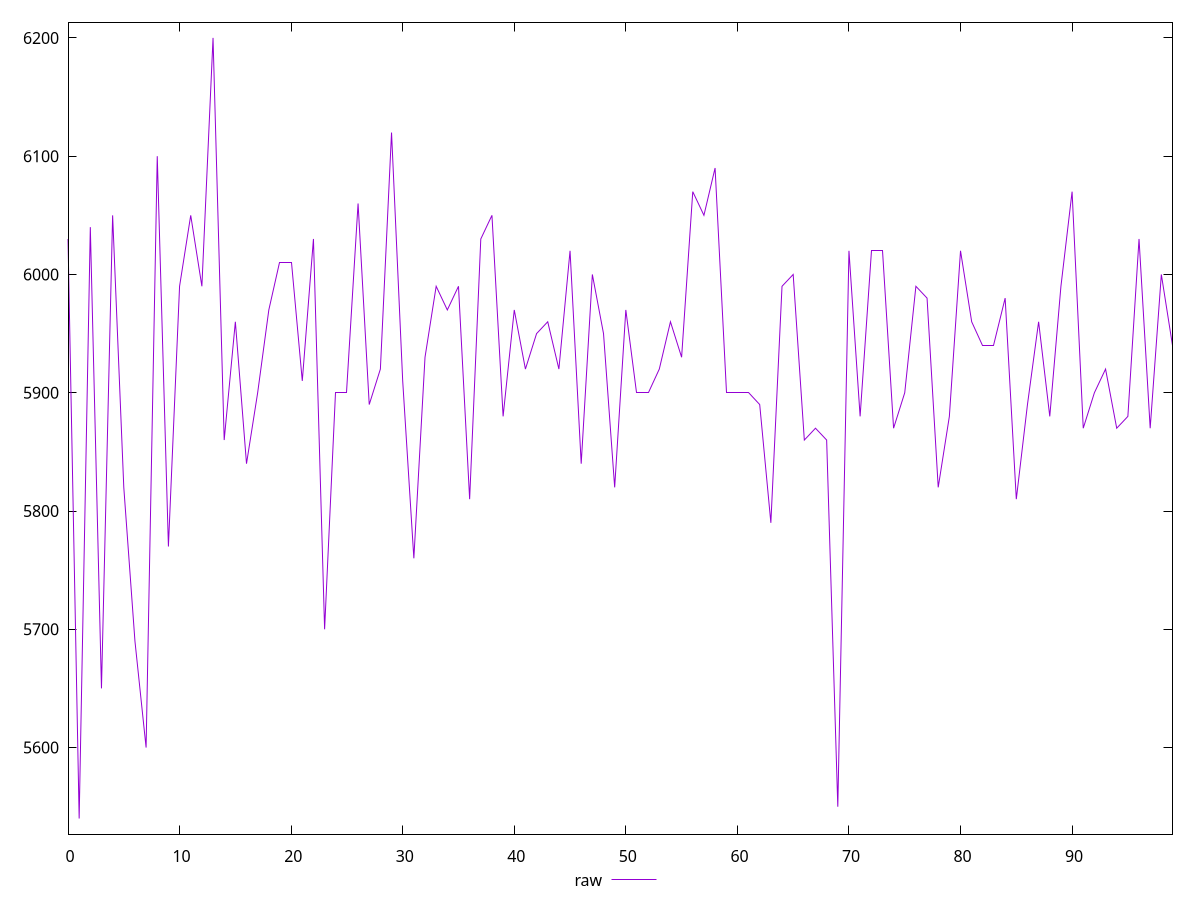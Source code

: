 reset

$raw <<EOF
0 6030
1 5540
2 6040
3 5650
4 6050
5 5820
6 5690
7 5600
8 6100
9 5770
10 5990
11 6050
12 5990
13 6200
14 5860
15 5960
16 5840
17 5900
18 5970
19 6010
20 6010
21 5910
22 6030
23 5700
24 5900
25 5900
26 6060
27 5890
28 5920
29 6120
30 5910
31 5760
32 5930
33 5990
34 5970
35 5990
36 5810
37 6030
38 6050
39 5880
40 5970
41 5920
42 5950
43 5960
44 5920
45 6020
46 5840
47 6000
48 5950
49 5820
50 5970
51 5900
52 5900
53 5920
54 5960
55 5930
56 6070
57 6050
58 6090
59 5900
60 5900
61 5900
62 5890
63 5790
64 5990
65 6000
66 5860
67 5870
68 5860
69 5550
70 6020
71 5880
72 6020
73 6020
74 5870
75 5900
76 5990
77 5980
78 5820
79 5880
80 6020
81 5960
82 5940
83 5940
84 5980
85 5810
86 5890
87 5960
88 5880
89 5990
90 6070
91 5870
92 5900
93 5920
94 5870
95 5880
96 6030
97 5870
98 6000
99 5940
EOF

set key outside below
set xrange [0:99]
set yrange [5526.8:6213.2]
set trange [5526.8:6213.2]
set terminal svg size 640, 500 enhanced background rgb 'white'
set output "report_00017_2021-02-10T15-08-03.406Z/unused-javascript/samples/pages+cached/raw/values.svg"

plot $raw title "raw" with line

reset
